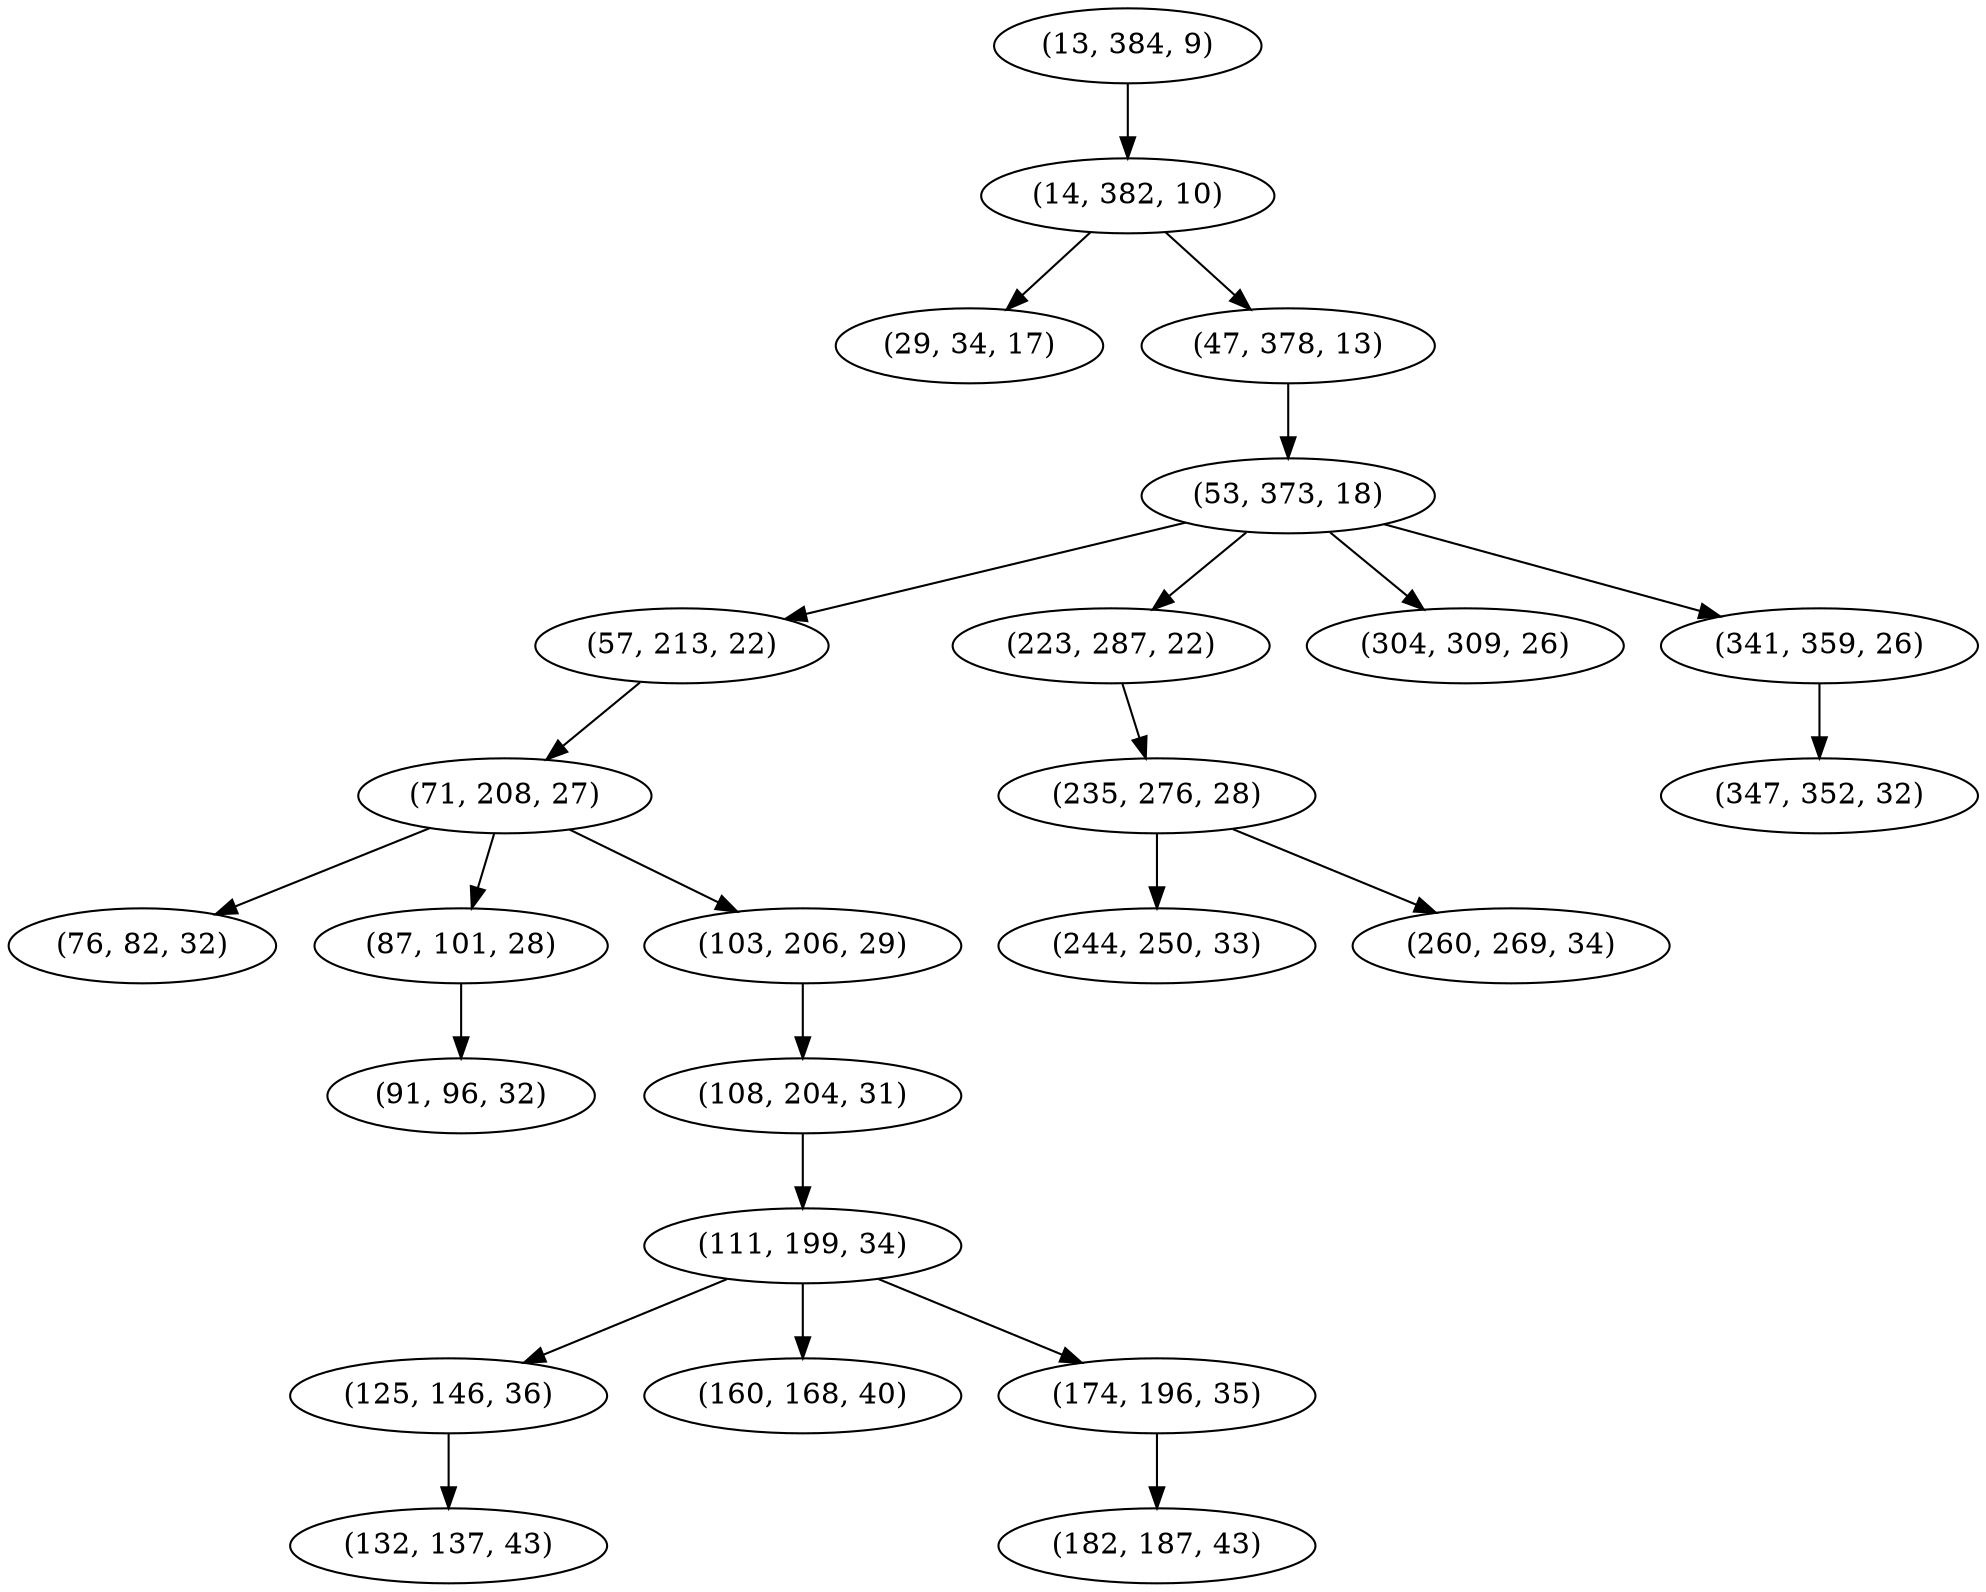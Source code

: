 digraph tree {
    "(13, 384, 9)";
    "(14, 382, 10)";
    "(29, 34, 17)";
    "(47, 378, 13)";
    "(53, 373, 18)";
    "(57, 213, 22)";
    "(71, 208, 27)";
    "(76, 82, 32)";
    "(87, 101, 28)";
    "(91, 96, 32)";
    "(103, 206, 29)";
    "(108, 204, 31)";
    "(111, 199, 34)";
    "(125, 146, 36)";
    "(132, 137, 43)";
    "(160, 168, 40)";
    "(174, 196, 35)";
    "(182, 187, 43)";
    "(223, 287, 22)";
    "(235, 276, 28)";
    "(244, 250, 33)";
    "(260, 269, 34)";
    "(304, 309, 26)";
    "(341, 359, 26)";
    "(347, 352, 32)";
    "(13, 384, 9)" -> "(14, 382, 10)";
    "(14, 382, 10)" -> "(29, 34, 17)";
    "(14, 382, 10)" -> "(47, 378, 13)";
    "(47, 378, 13)" -> "(53, 373, 18)";
    "(53, 373, 18)" -> "(57, 213, 22)";
    "(53, 373, 18)" -> "(223, 287, 22)";
    "(53, 373, 18)" -> "(304, 309, 26)";
    "(53, 373, 18)" -> "(341, 359, 26)";
    "(57, 213, 22)" -> "(71, 208, 27)";
    "(71, 208, 27)" -> "(76, 82, 32)";
    "(71, 208, 27)" -> "(87, 101, 28)";
    "(71, 208, 27)" -> "(103, 206, 29)";
    "(87, 101, 28)" -> "(91, 96, 32)";
    "(103, 206, 29)" -> "(108, 204, 31)";
    "(108, 204, 31)" -> "(111, 199, 34)";
    "(111, 199, 34)" -> "(125, 146, 36)";
    "(111, 199, 34)" -> "(160, 168, 40)";
    "(111, 199, 34)" -> "(174, 196, 35)";
    "(125, 146, 36)" -> "(132, 137, 43)";
    "(174, 196, 35)" -> "(182, 187, 43)";
    "(223, 287, 22)" -> "(235, 276, 28)";
    "(235, 276, 28)" -> "(244, 250, 33)";
    "(235, 276, 28)" -> "(260, 269, 34)";
    "(341, 359, 26)" -> "(347, 352, 32)";
}
